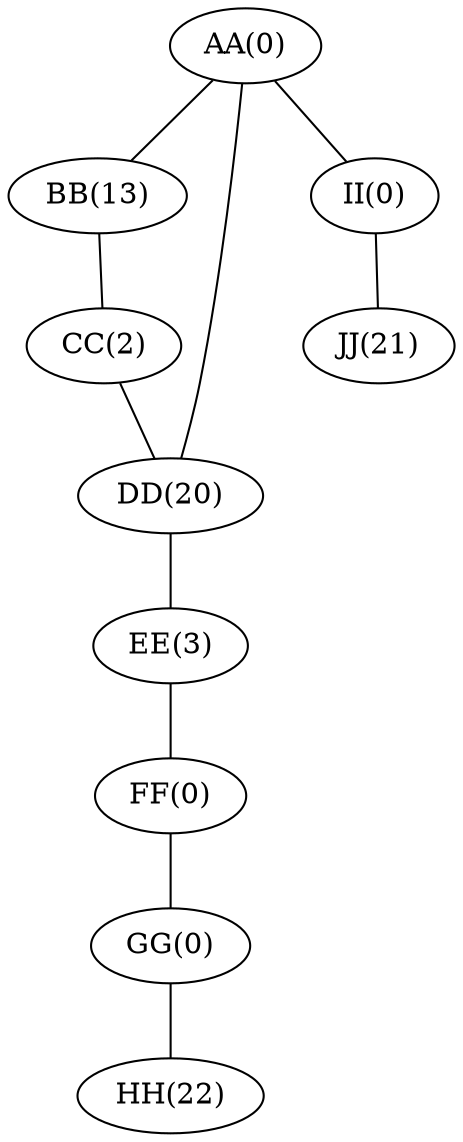 strict graph test {
    AA[label="AA(0)"];
    BB[label="BB(13)"];
    CC[label="CC(2)"];
    DD[label="DD(20)"];
    EE[label="EE(3)"];
    FF[label="FF(0)"];
    GG[label="GG(0)"];
    HH[label="HH(22)"];
    II[label="II(0)"];
    JJ[label="JJ(21)"];
    AA--DD;
    AA--II;
    AA--BB;
    BB--CC;
    CC--DD;
    DD--EE;
    EE--FF;
    FF--GG;
    GG--HH;
    II--JJ;
}
